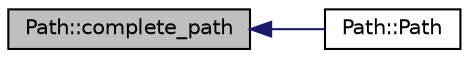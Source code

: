 digraph "Path::complete_path"
{
  edge [fontname="Helvetica",fontsize="10",labelfontname="Helvetica",labelfontsize="10"];
  node [fontname="Helvetica",fontsize="10",shape=record];
  rankdir="LR";
  Node67 [label="Path::complete_path",height=0.2,width=0.4,color="black", fillcolor="grey75", style="filled", fontcolor="black"];
  Node67 -> Node68 [dir="back",color="midnightblue",fontsize="10",style="solid",fontname="Helvetica"];
  Node68 [label="Path::Path",height=0.2,width=0.4,color="black", fillcolor="white", style="filled",URL="$classPath.html#aefd4e6782925f499fd2ea0c683ab0ab0"];
}
